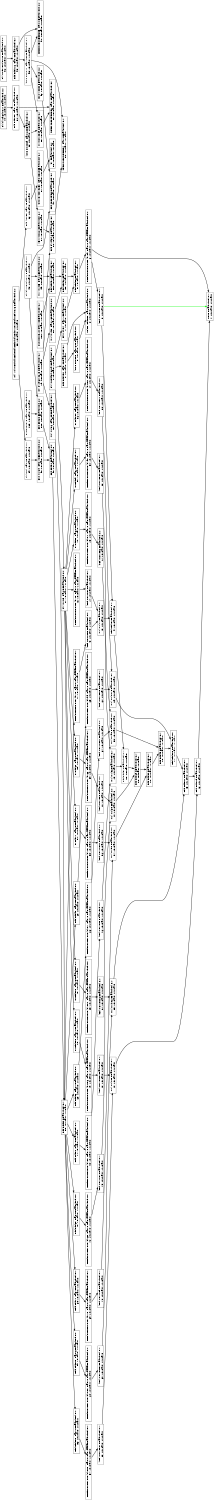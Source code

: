 digraph Region_18 {
	graph [ nslimit = "1000.0",
	orientation = landscape,
		center = true,
	page = "8.5,11",
	compound=true,
	size = "10,7.5" ] ;
"Op_0" [ fontname = "Helvetica" shape = box, label = " phi mod_96_i.0249 BB=for.body24,
0, ASAP=-1, ALAP=-1"]
"Op_1" [ fontname = "Helvetica" shape = box, label = " add add132  C=0x1BB=for.body24,
1, ASAP=-1, ALAP=-1"]
"Op_2" [ fontname = "Helvetica" shape = box, label = " select .add132  C=0x0BB=for.body24,
2, ASAP=-1, ALAP=-1"]
"Op_3" [ fontname = "Helvetica" shape = box, label = " icmp cmp133  C=0x60BB=for.body24,
3, ASAP=-1, ALAP=-1"]
"Op_4" [ fontname = "Helvetica" shape = box, label = " ashr shr37  C=0x4BB=for.body24,
4, ASAP=-1, ALAP=-1"]
"Op_5" [ fontname = "Helvetica" shape = box, label = " add add38 BB=for.body24,
5, ASAP=-1, ALAP=-1"]
"Op_6" [ fontname = "Helvetica" shape = box, label = " getelementptr arrayidx39  C=0x0 C=0xffffffffBB=for.body24,
6, ASAP=-1, ALAP=-1"]
"Op_7" [ fontname = "Helvetica" shape = box, label = " store  BB=for.body24,
7, ASAP=-1, ALAP=-1"]
"Op_8" [ fontname = "Helvetica" shape = box, label = " load manupa2 BB=for.body24,
8, ASAP=-1, ALAP=-1"]
"Op_9" [ fontname = "Helvetica" shape = box, label = " add add45 BB=for.body24,
9, ASAP=-1, ALAP=-1"]
"Op_10" [ fontname = "Helvetica" shape = box, label = " add add57 BB=for.body24,
10, ASAP=-1, ALAP=-1"]
"Op_11" [ fontname = "Helvetica" shape = box, label = " add add69 BB=for.body24,
11, ASAP=-1, ALAP=-1"]
"Op_12" [ fontname = "Helvetica" shape = box, label = " add add81 BB=for.body24,
12, ASAP=-1, ALAP=-1"]
"Op_13" [ fontname = "Helvetica" shape = box, label = " add add93 BB=for.body24,
13, ASAP=-1, ALAP=-1"]
"Op_14" [ fontname = "Helvetica" shape = box, label = " add add105 BB=for.body24,
14, ASAP=-1, ALAP=-1"]
"Op_15" [ fontname = "Helvetica" shape = box, label = " add add117 BB=for.body24,
15, ASAP=-1, ALAP=-1"]
"Op_16" [ fontname = "Helvetica" shape = box, label = " add add129 BB=for.body24,
16, ASAP=-1, ALAP=-1"]
"Op_30" [ fontname = "Helvetica" shape = box, label = " or add89  C=0x4BB=for.body24,
30, ASAP=-1, ALAP=-1"]
"Op_17" [ fontname = "Helvetica" shape = box, label = " shl mul25  C=0x3BB=for.body24,
17, ASAP=-1, ALAP=-1"]
"Op_18" [ fontname = "Helvetica" shape = box, label = " or add125  C=0x7BB=for.body24,
18, ASAP=-1, ALAP=-1"]
"Op_19" [ fontname = "Helvetica" shape = box, label = " getelementptr arrayidx126  C=0x0 C=0xffffffffBB=for.body24,
19, ASAP=-1, ALAP=-1"]
"Op_20" [ fontname = "Helvetica" shape = box, label = " load manupa18 BB=for.body24,
20, ASAP=-1, ALAP=-1"]
"Op_21" [ fontname = "Helvetica" shape = box, label = " mul mul128 BB=for.body24,
21, ASAP=-1, ALAP=-1"]
"Op_22" [ fontname = "Helvetica" shape = box, label = " or add113  C=0x6BB=for.body24,
22, ASAP=-1, ALAP=-1"]
"Op_23" [ fontname = "Helvetica" shape = box, label = " getelementptr arrayidx114  C=0x0 C=0xffffffffBB=for.body24,
23, ASAP=-1, ALAP=-1"]
"Op_24" [ fontname = "Helvetica" shape = box, label = " load manupa16 BB=for.body24,
24, ASAP=-1, ALAP=-1"]
"Op_25" [ fontname = "Helvetica" shape = box, label = " mul mul116 BB=for.body24,
25, ASAP=-1, ALAP=-1"]
"Op_26" [ fontname = "Helvetica" shape = box, label = " or add101  C=0x5BB=for.body24,
26, ASAP=-1, ALAP=-1"]
"Op_27" [ fontname = "Helvetica" shape = box, label = " getelementptr arrayidx102  C=0x0 C=0xffffffffBB=for.body24,
27, ASAP=-1, ALAP=-1"]
"Op_28" [ fontname = "Helvetica" shape = box, label = " load manupa14 BB=for.body24,
28, ASAP=-1, ALAP=-1"]
"Op_29" [ fontname = "Helvetica" shape = box, label = " mul mul104 BB=for.body24,
29, ASAP=-1, ALAP=-1"]
"Op_59" [ fontname = "Helvetica" shape = box, label = " add add110  C=0x6BB=for.body24,
59, ASAP=-1, ALAP=-1"]
"Op_60" [ fontname = "Helvetica" shape = box, label = " getelementptr arrayidx111  C=0x0 C=0xffffffffBB=for.body24,
60, ASAP=-1, ALAP=-1"]
"Op_31" [ fontname = "Helvetica" shape = box, label = " getelementptr arrayidx90  C=0x0 C=0xffffffffBB=for.body24,
31, ASAP=-1, ALAP=-1"]
"Op_32" [ fontname = "Helvetica" shape = box, label = " load manupa12 BB=for.body24,
32, ASAP=-1, ALAP=-1"]
"Op_33" [ fontname = "Helvetica" shape = box, label = " mul mul92 BB=for.body24,
33, ASAP=-1, ALAP=-1"]
"Op_34" [ fontname = "Helvetica" shape = box, label = " or add77  C=0x3BB=for.body24,
34, ASAP=-1, ALAP=-1"]
"Op_35" [ fontname = "Helvetica" shape = box, label = " getelementptr arrayidx78  C=0x0 C=0xffffffffBB=for.body24,
35, ASAP=-1, ALAP=-1"]
"Op_36" [ fontname = "Helvetica" shape = box, label = " load manupa10 BB=for.body24,
36, ASAP=-1, ALAP=-1"]
"Op_37" [ fontname = "Helvetica" shape = box, label = " mul mul80 BB=for.body24,
37, ASAP=-1, ALAP=-1"]
"Op_38" [ fontname = "Helvetica" shape = box, label = " or add65  C=0x2BB=for.body24,
38, ASAP=-1, ALAP=-1"]
"Op_39" [ fontname = "Helvetica" shape = box, label = " getelementptr arrayidx66  C=0x0 C=0xffffffffBB=for.body24,
39, ASAP=-1, ALAP=-1"]
"Op_40" [ fontname = "Helvetica" shape = box, label = " load manupa8 BB=for.body24,
40, ASAP=-1, ALAP=-1"]
"Op_41" [ fontname = "Helvetica" shape = box, label = " mul mul68 BB=for.body24,
41, ASAP=-1, ALAP=-1"]
"Op_42" [ fontname = "Helvetica" shape = box, label = " or add53  C=0x1BB=for.body24,
42, ASAP=-1, ALAP=-1"]
"Op_43" [ fontname = "Helvetica" shape = box, label = " getelementptr arrayidx54  C=0x0 C=0xffffffffBB=for.body24,
43, ASAP=-1, ALAP=-1"]
"Op_44" [ fontname = "Helvetica" shape = box, label = " load manupa6 BB=for.body24,
44, ASAP=-1, ALAP=-1"]
"Op_45" [ fontname = "Helvetica" shape = box, label = " mul mul56 BB=for.body24,
45, ASAP=-1, ALAP=-1"]
"Op_46" [ fontname = "Helvetica" shape = box, label = " getelementptr arrayidx42  C=0x0 C=0xffffffffBB=for.body24,
46, ASAP=-1, ALAP=-1"]
"Op_47" [ fontname = "Helvetica" shape = box, label = " load manupa4 BB=for.body24,
47, ASAP=-1, ALAP=-1"]
"Op_48" [ fontname = "Helvetica" shape = box, label = " mul mul44 BB=for.body24,
48, ASAP=-1, ALAP=-1"]
"Op_49" [ fontname = "Helvetica" shape = box, label = " phi div_96_i.0248 BB=for.body24,
49, ASAP=-1, ALAP=-1"]
"Op_50" [ fontname = "Helvetica" shape = box, label = " add div_96_i.1 BB=for.body24,
50, ASAP=-1, ALAP=-1"]
"Op_51" [ fontname = "Helvetica" shape = box, label = " select spec.select237  C=0x0BB=for.body24,
51, ASAP=-1, ALAP=-1"]
"Op_52" [ fontname = "Helvetica" shape = box, label = " mul mul32  C=0x468BB=for.body24,
52, ASAP=-1, ALAP=-1"]
"Op_53" [ fontname = "Helvetica" shape = box, label = " add add36 BB=for.body24,
53, ASAP=-1, ALAP=-1"]
"Op_54" [ fontname = "Helvetica" shape = box, label = " mul mul26  C=0x13bBB=for.body24,
54, ASAP=-1, ALAP=-1"]
"Op_55" [ fontname = "Helvetica" shape = box, label = " add add31 BB=for.body24,
55, ASAP=-1, ALAP=-1"]
"Op_56" [ fontname = "Helvetica" shape = box, label = " add add122  C=0x7BB=for.body24,
56, ASAP=-1, ALAP=-1"]
"Op_57" [ fontname = "Helvetica" shape = box, label = " getelementptr arrayidx123  C=0x0 C=0xffffffffBB=for.body24,
57, ASAP=-1, ALAP=-1"]
"Op_58" [ fontname = "Helvetica" shape = box, label = " load manupa17 BB=for.body24,
58, ASAP=-1, ALAP=-1"]
"Op_61" [ fontname = "Helvetica" shape = box, label = " load manupa15 BB=for.body24,
61, ASAP=-1, ALAP=-1"]
"Op_62" [ fontname = "Helvetica" shape = box, label = " add add98  C=0x5BB=for.body24,
62, ASAP=-1, ALAP=-1"]
"Op_63" [ fontname = "Helvetica" shape = box, label = " getelementptr arrayidx99  C=0x0 C=0xffffffffBB=for.body24,
63, ASAP=-1, ALAP=-1"]
"Op_64" [ fontname = "Helvetica" shape = box, label = " load manupa13 BB=for.body24,
64, ASAP=-1, ALAP=-1"]
"Op_65" [ fontname = "Helvetica" shape = box, label = " add add86  C=0x4BB=for.body24,
65, ASAP=-1, ALAP=-1"]
"Op_66" [ fontname = "Helvetica" shape = box, label = " getelementptr arrayidx87  C=0x0 C=0xffffffffBB=for.body24,
66, ASAP=-1, ALAP=-1"]
"Op_67" [ fontname = "Helvetica" shape = box, label = " load manupa11 BB=for.body24,
67, ASAP=-1, ALAP=-1"]
"Op_68" [ fontname = "Helvetica" shape = box, label = " add add74  C=0x3BB=for.body24,
68, ASAP=-1, ALAP=-1"]
"Op_69" [ fontname = "Helvetica" shape = box, label = " getelementptr arrayidx75  C=0x0 C=0xffffffffBB=for.body24,
69, ASAP=-1, ALAP=-1"]
"Op_70" [ fontname = "Helvetica" shape = box, label = " load manupa9 BB=for.body24,
70, ASAP=-1, ALAP=-1"]
"Op_71" [ fontname = "Helvetica" shape = box, label = " add add62  C=0x2BB=for.body24,
71, ASAP=-1, ALAP=-1"]
"Op_72" [ fontname = "Helvetica" shape = box, label = " getelementptr arrayidx63  C=0x0 C=0xffffffffBB=for.body24,
72, ASAP=-1, ALAP=-1"]
"Op_73" [ fontname = "Helvetica" shape = box, label = " load manupa7 BB=for.body24,
73, ASAP=-1, ALAP=-1"]
"Op_74" [ fontname = "Helvetica" shape = box, label = " add add50  C=0x1BB=for.body24,
74, ASAP=-1, ALAP=-1"]
"Op_75" [ fontname = "Helvetica" shape = box, label = " getelementptr arrayidx51  C=0x0 C=0xffffffffBB=for.body24,
75, ASAP=-1, ALAP=-1"]
"Op_76" [ fontname = "Helvetica" shape = box, label = " load manupa5 BB=for.body24,
76, ASAP=-1, ALAP=-1"]
"Op_77" [ fontname = "Helvetica" shape = box, label = " getelementptr arrayidx40  C=0x0 C=0xffffffffBB=for.body24,
77, ASAP=-1, ALAP=-1"]
"Op_78" [ fontname = "Helvetica" shape = box, label = " load manupa3 BB=for.body24,
78, ASAP=-1, ALAP=-1"]
"Op_79" [ fontname = "Helvetica" shape = box, label = " phi div_96_j.0247 BB=for.body24,
79, ASAP=-1, ALAP=-1"]
"Op_80" [ fontname = "Helvetica" shape = box, label = " add add138  C=0x1BB=for.body24,
80, ASAP=-1, ALAP=-1"]
"Op_81" [ fontname = "Helvetica" shape = box, label = " select spec.select236  C=0x0BB=for.body24,
81, ASAP=-1, ALAP=-1"]
"Op_82" [ fontname = "Helvetica" shape = box, label = " icmp cmp139  C=0x60BB=for.body24,
82, ASAP=-1, ALAP=-1"]
"Op_83" [ fontname = "Helvetica" shape = box, label = " or manupa19 BB=for.body24,
83, ASAP=-1, ALAP=-1"]
"Op_84" [ fontname = "Helvetica" shape = box, label = " zext inc142 BB=for.body24,
84, ASAP=-1, ALAP=-1"]
"Op_85" [ fontname = "Helvetica" shape = box, label = " phi w_inner_h_fused_oc_fused_rh_fused_rw_outer_fused.0246 BB=for.body24,
85, ASAP=-1, ALAP=-1"]
"Op_86" [ fontname = "Helvetica" shape = box, label = " add inc155  C=0x1BB=for.body24,
86, ASAP=-1, ALAP=-1"]
"Op_87" [ fontname = "Helvetica" shape = box, label = " icmp exitcond251  C=0x5820BB=for.body24,
87, ASAP=-1, ALAP=-1"]
"Op_88" [ fontname = "Helvetica" shape = box, label = " br  BB=for.body24,
88, ASAP=-1, ALAP=-1"]
"Op_89" [ fontname = "Helvetica" shape = box, label = " shl and  C=0x3BB=for.body24,
89, ASAP=-1, ALAP=-1"]
"Op_90" [ fontname = "Helvetica" shape = box, label = " and mul29  C=0x78BB=for.body24,
90, ASAP=-1, ALAP=-1"]
"Op_91" [ fontname = "Helvetica" shape = box, label = " add add30 BB=for.body24,
91, ASAP=-1, ALAP=-1"]
"Op_92" [ fontname = "Helvetica" shape = box, label = " phi mod_480_i.0245 BB=for.body24,
92, ASAP=-1, ALAP=-1"]
"Op_93" [ fontname = "Helvetica" shape = box, label = " add add146  C=0x1BB=for.body24,
93, ASAP=-1, ALAP=-1"]
"Op_94" [ fontname = "Helvetica" shape = box, label = " select spec.select235  C=0x0BB=for.body24,
94, ASAP=-1, ALAP=-1"]
"Op_95" [ fontname = "Helvetica" shape = box, label = " icmp cmp147  C=0x1e0BB=for.body24,
95, ASAP=-1, ALAP=-1"]
"Op_96" [ fontname = "Helvetica" shape = box, label = " zext inc150 BB=for.body24,
96, ASAP=-1, ALAP=-1"]
"Op_97" [ fontname = "Helvetica" shape = box, label = " add spec.select BB=for.body24,
97, ASAP=-1, ALAP=-1"]
"Op_98" [ fontname = "Helvetica" shape = box, label = " phi div_480_i.0244 BB=for.body24,
98, ASAP=-1, ALAP=-1"]
"Op_99" [ fontname = "Helvetica" shape = box, label = " mul mul35  C=0x6BB=for.body24,
99, ASAP=-1, ALAP=-1"]
"Op_100" [ fontname = "Helvetica" shape = box, label = " add add34 BB=for.body24,
100, ASAP=-1, ALAP=-1"]
"Op_101" [ fontname = "Helvetica" shape = box, label = " OutLoopLOAD C=0x-1BB=for.body24,
101, ASAP=-1, ALAP=-1"]
"Op_102" [ fontname = "Helvetica" shape = box, label = " add add28 BB=for.body24,
102, ASAP=-1, ALAP=-1"]
"Op_103" [ fontname = "Helvetica" shape = box, label = " OutLoopLOAD C=0x-1BB=for.body24,
103, ASAP=-1, ALAP=-1"]
"Op_0" -> "Op_1" [style = bold, color = black];
"Op_0" -> "Op_4" [style = bold, color = black];
"Op_0" -> "Op_17" [style = bold, color = black];
"Op_1" -> "Op_2" [style = bold, color = black];
"Op_1" -> "Op_3" [style = bold, color = black];
"Op_3" -> "Op_2" [style = bold, color = black];
"Op_4" -> "Op_5" [style = bold, color = black];
"Op_5" -> "Op_6" [style = bold, color = black];
"Op_6" -> "Op_7" [style = bold, color = black];
"Op_6" -> "Op_8" [style = bold, color = black];
"Op_8" -> "Op_9" [style = bold, color = black];
"Op_8" -> "Op_7"[style = bold, color = green];
"Op_9" -> "Op_10" [style = bold, color = black];
"Op_10" -> "Op_11" [style = bold, color = black];
"Op_11" -> "Op_12" [style = bold, color = black];
"Op_12" -> "Op_13" [style = bold, color = black];
"Op_13" -> "Op_14" [style = bold, color = black];
"Op_14" -> "Op_15" [style = bold, color = black];
"Op_15" -> "Op_16" [style = bold, color = black];
"Op_16" -> "Op_7" [style = bold, color = black];
"Op_17" -> "Op_18" [style = bold, color = black];
"Op_17" -> "Op_22" [style = bold, color = black];
"Op_17" -> "Op_26" [style = bold, color = black];
"Op_17" -> "Op_30" [style = bold, color = black];
"Op_17" -> "Op_34" [style = bold, color = black];
"Op_17" -> "Op_38" [style = bold, color = black];
"Op_17" -> "Op_42" [style = bold, color = black];
"Op_17" -> "Op_46" [style = bold, color = black];
"Op_18" -> "Op_19" [style = bold, color = black];
"Op_19" -> "Op_20" [style = bold, color = black];
"Op_20" -> "Op_21" [style = bold, color = black];
"Op_21" -> "Op_16" [style = bold, color = black];
"Op_22" -> "Op_23" [style = bold, color = black];
"Op_23" -> "Op_24" [style = bold, color = black];
"Op_24" -> "Op_25" [style = bold, color = black];
"Op_25" -> "Op_15" [style = bold, color = black];
"Op_26" -> "Op_27" [style = bold, color = black];
"Op_27" -> "Op_28" [style = bold, color = black];
"Op_28" -> "Op_29" [style = bold, color = black];
"Op_29" -> "Op_14" [style = bold, color = black];
"Op_30" -> "Op_31" [style = bold, color = black];
"Op_31" -> "Op_32" [style = bold, color = black];
"Op_32" -> "Op_33" [style = bold, color = black];
"Op_33" -> "Op_13" [style = bold, color = black];
"Op_34" -> "Op_35" [style = bold, color = black];
"Op_35" -> "Op_36" [style = bold, color = black];
"Op_36" -> "Op_37" [style = bold, color = black];
"Op_37" -> "Op_12" [style = bold, color = black];
"Op_38" -> "Op_39" [style = bold, color = black];
"Op_39" -> "Op_40" [style = bold, color = black];
"Op_40" -> "Op_41" [style = bold, color = black];
"Op_41" -> "Op_11" [style = bold, color = black];
"Op_42" -> "Op_43" [style = bold, color = black];
"Op_43" -> "Op_44" [style = bold, color = black];
"Op_44" -> "Op_45" [style = bold, color = black];
"Op_45" -> "Op_10" [style = bold, color = black];
"Op_46" -> "Op_47" [style = bold, color = black];
"Op_47" -> "Op_48" [style = bold, color = black];
"Op_48" -> "Op_9" [style = bold, color = black];
"Op_49" -> "Op_50" [style = bold, color = black];
"Op_49" -> "Op_52" [style = bold, color = black];
"Op_49" -> "Op_54" [style = bold, color = black];
"Op_50" -> "Op_51" [style = bold, color = black];
"Op_52" -> "Op_53" [style = bold, color = black];
"Op_53" -> "Op_5" [style = bold, color = black];
"Op_54" -> "Op_55" [style = bold, color = black];
"Op_55" -> "Op_56" [style = bold, color = black];
"Op_55" -> "Op_59" [style = bold, color = black];
"Op_55" -> "Op_62" [style = bold, color = black];
"Op_55" -> "Op_65" [style = bold, color = black];
"Op_55" -> "Op_68" [style = bold, color = black];
"Op_55" -> "Op_71" [style = bold, color = black];
"Op_55" -> "Op_74" [style = bold, color = black];
"Op_55" -> "Op_77" [style = bold, color = black];
"Op_56" -> "Op_57" [style = bold, color = black];
"Op_57" -> "Op_58" [style = bold, color = black];
"Op_58" -> "Op_21" [style = bold, color = black];
"Op_59" -> "Op_60" [style = bold, color = black];
"Op_60" -> "Op_61" [style = bold, color = black];
"Op_61" -> "Op_25" [style = bold, color = black];
"Op_62" -> "Op_63" [style = bold, color = black];
"Op_63" -> "Op_64" [style = bold, color = black];
"Op_64" -> "Op_29" [style = bold, color = black];
"Op_65" -> "Op_66" [style = bold, color = black];
"Op_66" -> "Op_67" [style = bold, color = black];
"Op_67" -> "Op_33" [style = bold, color = black];
"Op_68" -> "Op_69" [style = bold, color = black];
"Op_69" -> "Op_70" [style = bold, color = black];
"Op_70" -> "Op_37" [style = bold, color = black];
"Op_71" -> "Op_72" [style = bold, color = black];
"Op_72" -> "Op_73" [style = bold, color = black];
"Op_73" -> "Op_41" [style = bold, color = black];
"Op_74" -> "Op_75" [style = bold, color = black];
"Op_75" -> "Op_76" [style = bold, color = black];
"Op_76" -> "Op_45" [style = bold, color = black];
"Op_77" -> "Op_78" [style = bold, color = black];
"Op_78" -> "Op_48" [style = bold, color = black];
"Op_79" -> "Op_80" [style = bold, color = black];
"Op_80" -> "Op_81" [style = bold, color = black];
"Op_80" -> "Op_82" [style = bold, color = black];
"Op_82" -> "Op_83" [style = bold, color = black];
"Op_82" -> "Op_84" [style = bold, color = black];
"Op_83" -> "Op_81" [style = bold, color = black];
"Op_84" -> "Op_50" [style = bold, color = black];
"Op_85" -> "Op_86" [style = bold, color = black];
"Op_85" -> "Op_89" [style = bold, color = black];
"Op_86" -> "Op_87" [style = bold, color = black];
"Op_87" -> "Op_88" [style = bold, color = black];
"Op_89" -> "Op_90" [style = bold, color = black];
"Op_90" -> "Op_91" [style = bold, color = black];
"Op_91" -> "Op_55" [style = bold, color = black];
"Op_92" -> "Op_93" [style = bold, color = black];
"Op_93" -> "Op_94" [style = bold, color = black];
"Op_93" -> "Op_95" [style = bold, color = black];
"Op_95" -> "Op_51" [style = bold, color = black];
"Op_95" -> "Op_83" [style = bold, color = black];
"Op_95" -> "Op_94" [style = bold, color = black];
"Op_95" -> "Op_96" [style = bold, color = black];
"Op_96" -> "Op_97" [style = bold, color = black];
"Op_98" -> "Op_97" [style = bold, color = black];
"Op_98" -> "Op_99" [style = bold, color = black];
"Op_98" -> "Op_102" [style = bold, color = black];
"Op_99" -> "Op_100" [style = bold, color = black];
"Op_100" -> "Op_53" [style = bold, color = black];
"Op_101" -> "Op_100" [style = bold, color = black];
"Op_102" -> "Op_91" [style = bold, color = black];
"Op_103" -> "Op_102" [style = bold, color = black];
}
